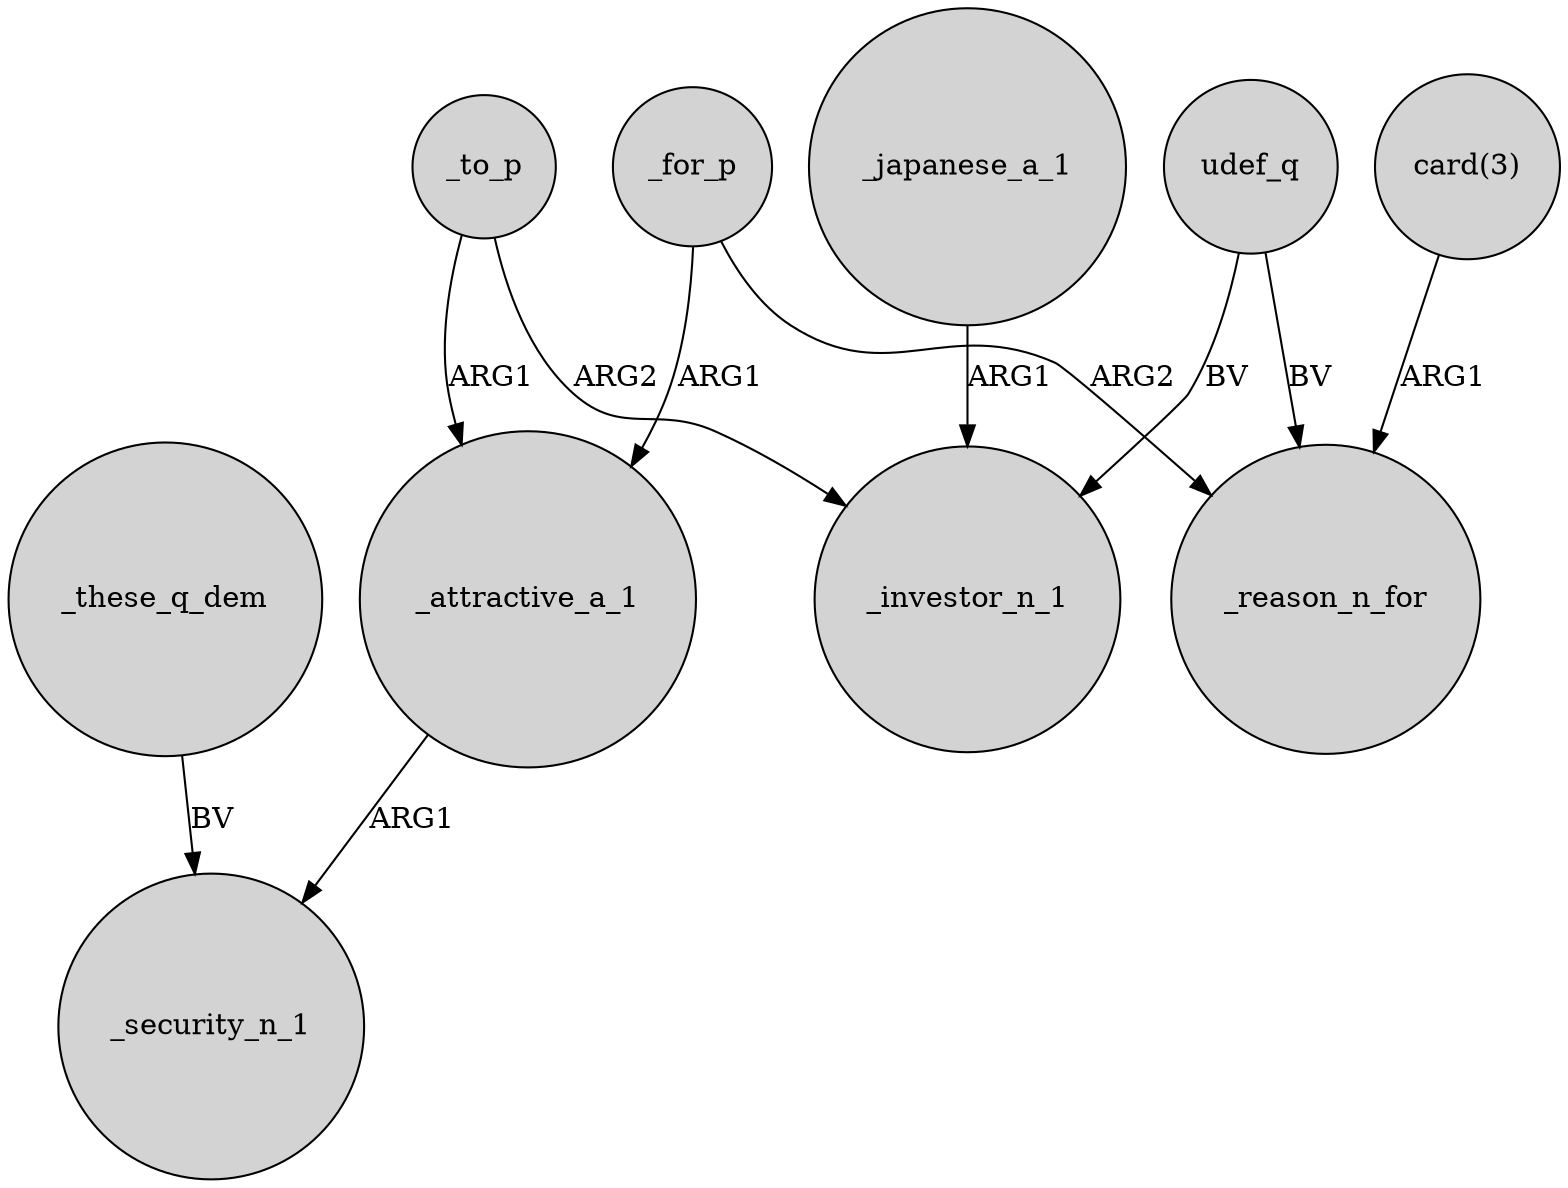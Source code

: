 digraph {
	node [shape=circle style=filled]
	_these_q_dem -> _security_n_1 [label=BV]
	_to_p -> _investor_n_1 [label=ARG2]
	_for_p -> _reason_n_for [label=ARG2]
	_japanese_a_1 -> _investor_n_1 [label=ARG1]
	udef_q -> _investor_n_1 [label=BV]
	udef_q -> _reason_n_for [label=BV]
	_for_p -> _attractive_a_1 [label=ARG1]
	_attractive_a_1 -> _security_n_1 [label=ARG1]
	"card(3)" -> _reason_n_for [label=ARG1]
	_to_p -> _attractive_a_1 [label=ARG1]
}
